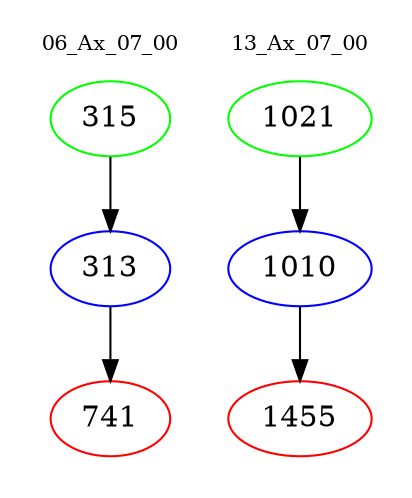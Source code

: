 digraph{
subgraph cluster_0 {
color = white
label = "06_Ax_07_00";
fontsize=10;
T0_315 [label="315", color="green"]
T0_315 -> T0_313 [color="black"]
T0_313 [label="313", color="blue"]
T0_313 -> T0_741 [color="black"]
T0_741 [label="741", color="red"]
}
subgraph cluster_1 {
color = white
label = "13_Ax_07_00";
fontsize=10;
T1_1021 [label="1021", color="green"]
T1_1021 -> T1_1010 [color="black"]
T1_1010 [label="1010", color="blue"]
T1_1010 -> T1_1455 [color="black"]
T1_1455 [label="1455", color="red"]
}
}

